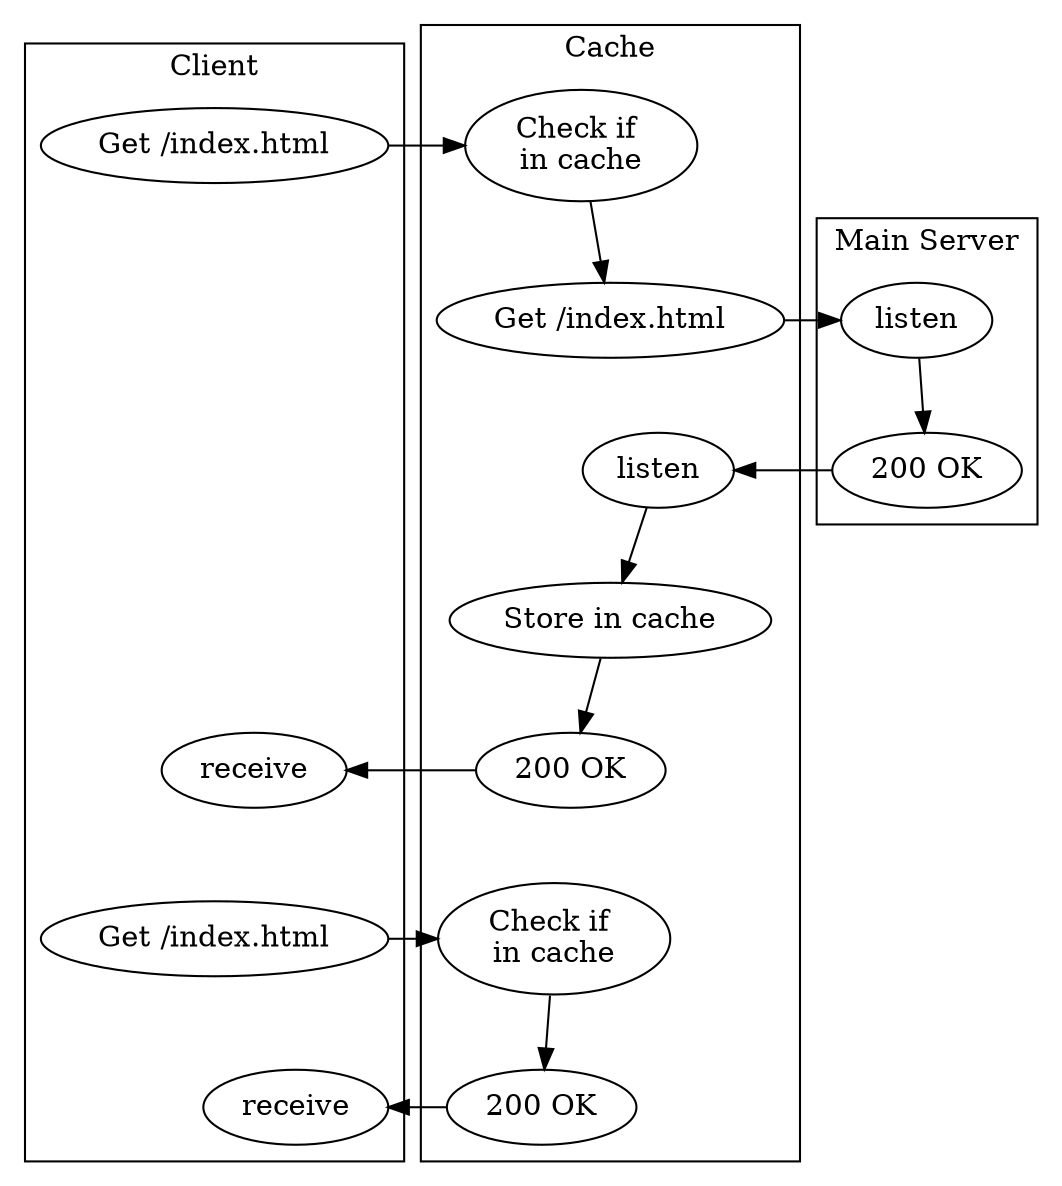 digraph G {
  newrank=true;
  
  subgraph clusterClient{
      label="Client";
      request[label="Get /index.html"];
      receiveResponse[label="receive"];
      request2[label="Get /index.html"];
      receiveResponse2[label="receive"];
    }

  subgraph clusterCache{
      label="Cache";
      check[label="Check if \nin cache"];
      requestToServer[label="Get /index.html"];
      receiveResponseFromServer[label="listen"];
      store[label="Store in cache"];
      sendToClient[label="200 OK"];
      check2[label="Check if \nin cache"];
      sendToClient2[label="200 OK"];
    }

  subgraph clusterMain{
      label="Main Server";
      receiveRequest[label="listen"];
      response[label="200 OK"];
    }


  request->check->
  requestToServer->receiveRequest->
  response->receiveResponseFromServer->
  store->
  sendToClient->receiveResponse;
  receiveResponse->request2[color=transparent];

  request2->check2->sendToClient2->receiveResponse2;

  {rank = same; request;check}
  {rank = same; requestToServer;receiveRequest;}
  {rank = same; response;receiveResponseFromServer;}
  {rank = same; sendToClient;receiveResponse;}

  {rank = same; request2; check2;}
  {rank = same; sendToClient2; receiveResponse2;}

  }

